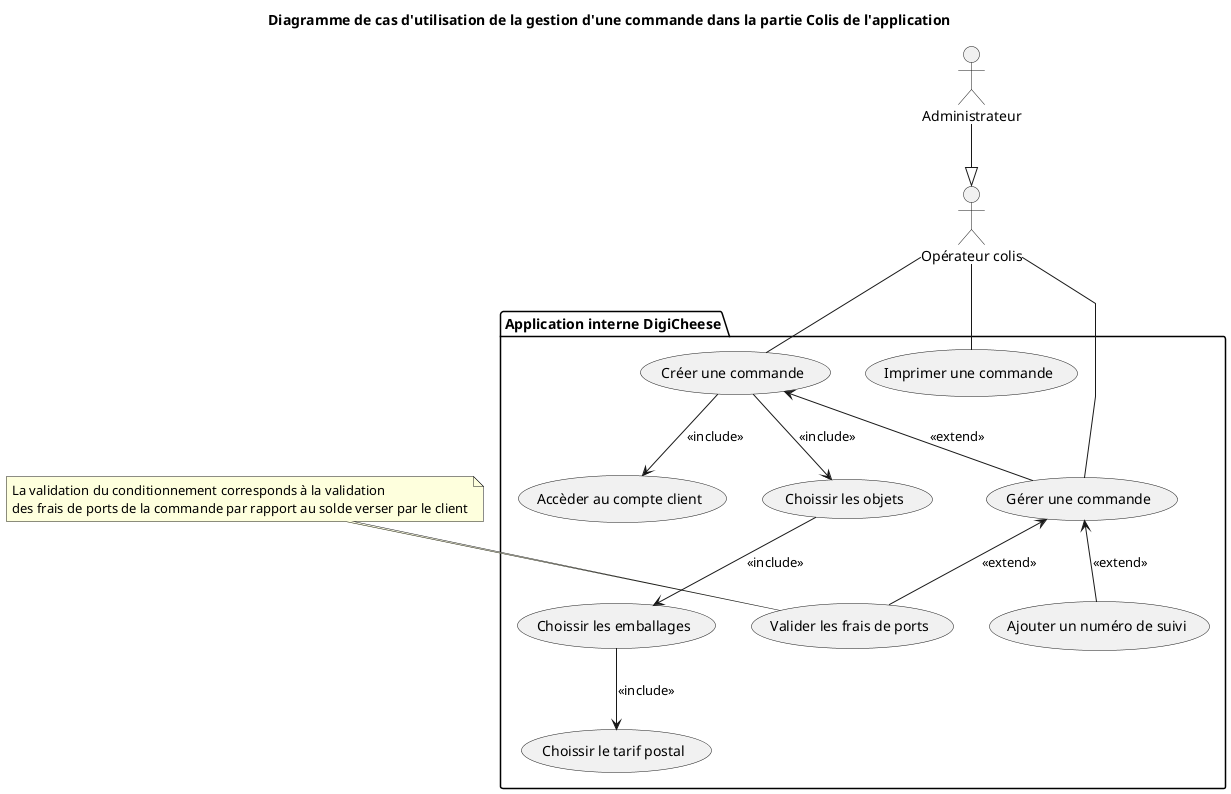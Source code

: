 @startuml Cas d'utilisation de la gestion de commande côté colis
'left to right direction
skinparam linetype polyline

actor "Opérateur colis"
actor "Administrateur"

package "Application interne DigiCheese"  {
    usecase "Accèder au compte client" 

    usecase "Créer une commande" 
    usecase "Gérer une commande" 

    usecase "Choissir les objets" 
    usecase "Choissir les emballages" 
    usecase "Choissir le tarif postal"

    'usecase Calcul_des_frais_de_ports
    usecase "Valider les frais de ports" 

    usecase "Ajouter un numéro de suivi" 

    usecase "Imprimer une commande" 
}

"Administrateur" --|> "Opérateur colis"

"Opérateur colis" -- "Créer une commande" 
"Opérateur colis" -- "Gérer une commande" 
"Opérateur colis" -- "Imprimer une commande" 

"Créer une commande"  --> "Accèder au compte client"  : <<include>>
"Créer une commande"  --> "Choissir les objets"  : <<include>>
"Choissir les objets"  --> "Choissir les emballages"  : <<include>>
"Choissir les emballages"  --> "Choissir le tarif postal" : <<include>>

"Créer une commande"  <-- "Gérer une commande"  : <<extend>>

"Gérer une commande"  <-- "Valider les frais de ports"  : <<extend>>
"Gérer une commande"  <-- "Ajouter un numéro de suivi"  : <<extend>>

'note "Ici le calcul des frais de ports fait références calcul du poids de l'emballage et des produits choisis\nPermet ensuite de le comparer au solde envoyer par le client pour vérifier que tout corresponds" as N1
note "La validation du conditionnement corresponds à la validation\ndes frais de ports de la commande par rapport au solde verser par le client" as N2

'N1 .. Calcul_des_frais_de_ports
N2 .. "Valider les frais de ports" 

title Diagramme de cas d'utilisation de la gestion d'une commande dans la partie Colis de l'application
@enduml